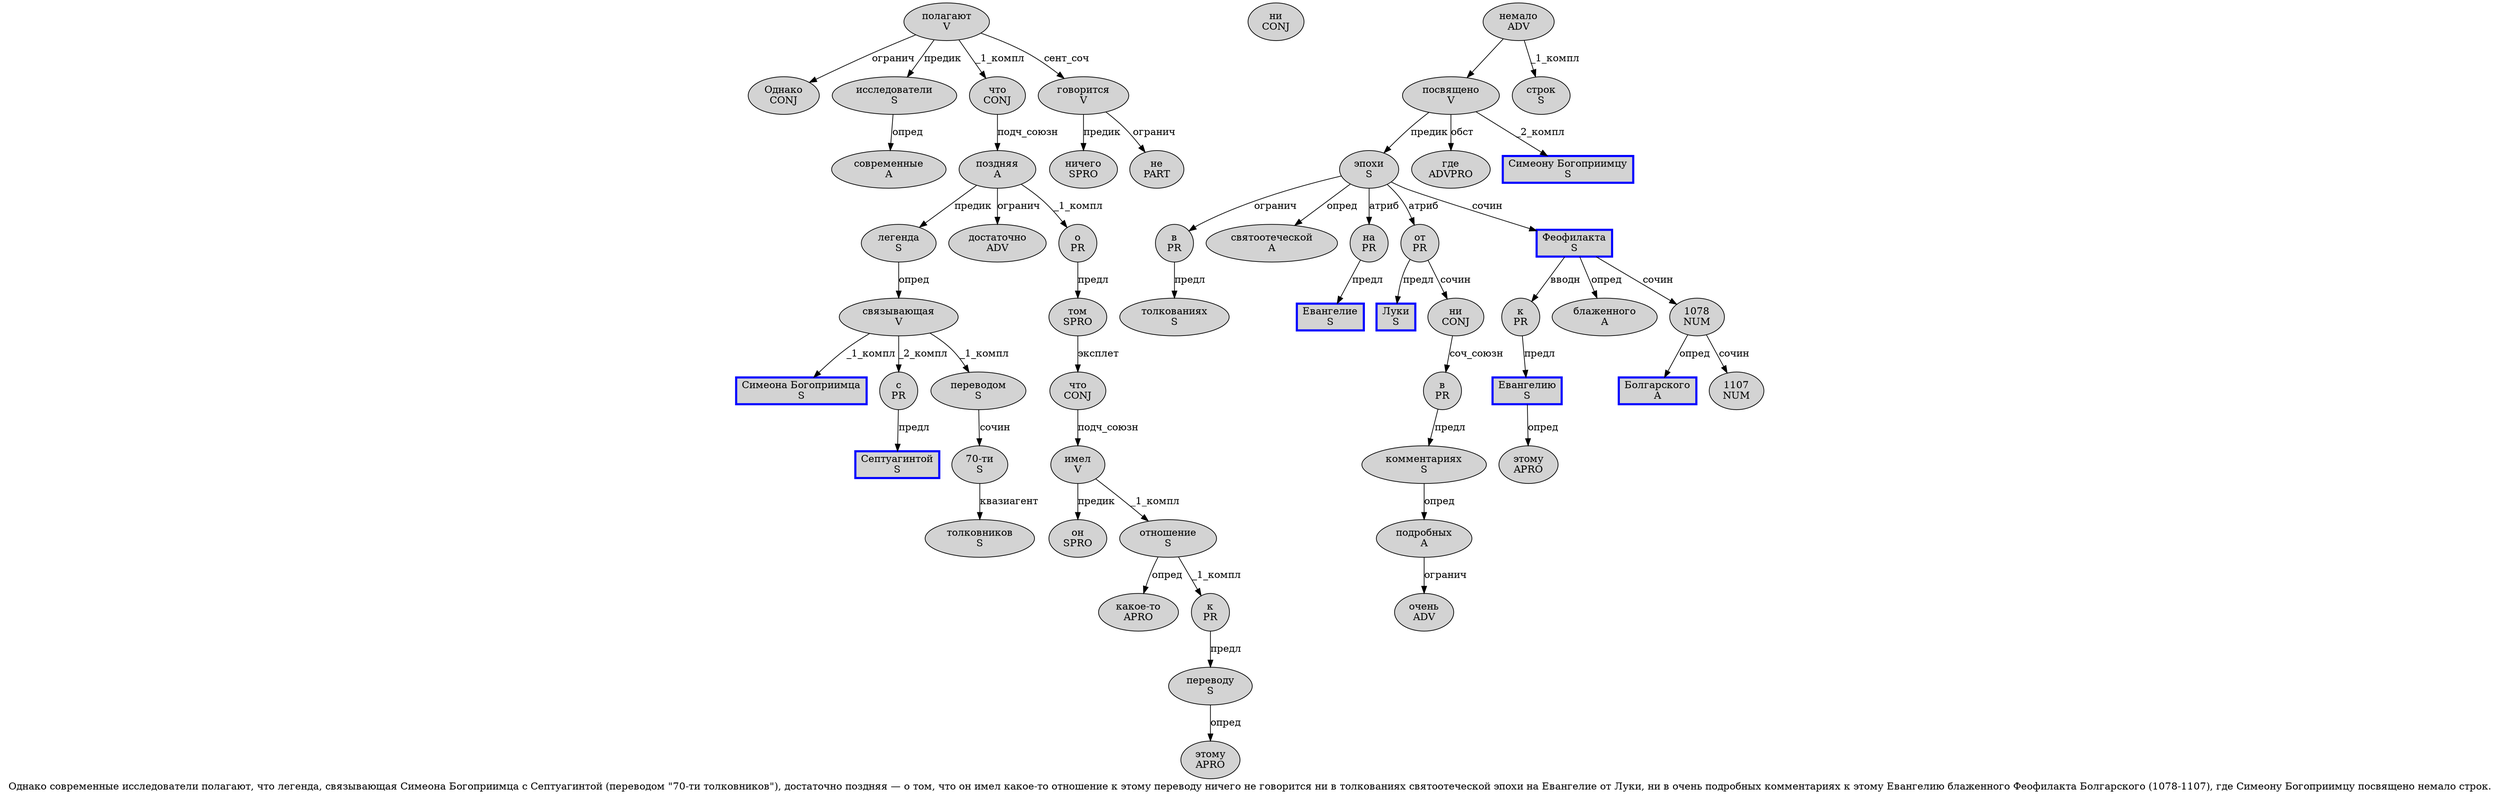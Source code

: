 digraph SENTENCE_540 {
	graph [label="Однако современные исследователи полагают, что легенда, связывающая Симеона Богоприимца с Септуагинтой (переводом \"70-ти толковников\"), достаточно поздняя — о том, что он имел какое-то отношение к этому переводу ничего не говорится ни в толкованиях святоотеческой эпохи на Евангелие от Луки, ни в очень подробных комментариях к этому Евангелию блаженного Феофилакта Болгарского (1078-1107), где Симеону Богоприимцу посвящено немало строк."]
	node [style=filled]
		0 [label="Однако
CONJ" color="" fillcolor=lightgray penwidth=1 shape=ellipse]
		1 [label="современные
A" color="" fillcolor=lightgray penwidth=1 shape=ellipse]
		2 [label="исследователи
S" color="" fillcolor=lightgray penwidth=1 shape=ellipse]
		3 [label="полагают
V" color="" fillcolor=lightgray penwidth=1 shape=ellipse]
		5 [label="что
CONJ" color="" fillcolor=lightgray penwidth=1 shape=ellipse]
		6 [label="легенда
S" color="" fillcolor=lightgray penwidth=1 shape=ellipse]
		8 [label="связывающая
V" color="" fillcolor=lightgray penwidth=1 shape=ellipse]
		9 [label="Симеона Богоприимца
S" color=blue fillcolor=lightgray penwidth=3 shape=box]
		10 [label="с
PR" color="" fillcolor=lightgray penwidth=1 shape=ellipse]
		11 [label="Септуагинтой
S" color=blue fillcolor=lightgray penwidth=3 shape=box]
		13 [label="переводом
S" color="" fillcolor=lightgray penwidth=1 shape=ellipse]
		15 [label="70-ти
S" color="" fillcolor=lightgray penwidth=1 shape=ellipse]
		16 [label="толковников
S" color="" fillcolor=lightgray penwidth=1 shape=ellipse]
		20 [label="достаточно
ADV" color="" fillcolor=lightgray penwidth=1 shape=ellipse]
		21 [label="поздняя
A" color="" fillcolor=lightgray penwidth=1 shape=ellipse]
		23 [label="о
PR" color="" fillcolor=lightgray penwidth=1 shape=ellipse]
		24 [label="том
SPRO" color="" fillcolor=lightgray penwidth=1 shape=ellipse]
		26 [label="что
CONJ" color="" fillcolor=lightgray penwidth=1 shape=ellipse]
		27 [label="он
SPRO" color="" fillcolor=lightgray penwidth=1 shape=ellipse]
		28 [label="имел
V" color="" fillcolor=lightgray penwidth=1 shape=ellipse]
		29 [label="какое-то
APRO" color="" fillcolor=lightgray penwidth=1 shape=ellipse]
		30 [label="отношение
S" color="" fillcolor=lightgray penwidth=1 shape=ellipse]
		31 [label="к
PR" color="" fillcolor=lightgray penwidth=1 shape=ellipse]
		32 [label="этому
APRO" color="" fillcolor=lightgray penwidth=1 shape=ellipse]
		33 [label="переводу
S" color="" fillcolor=lightgray penwidth=1 shape=ellipse]
		34 [label="ничего
SPRO" color="" fillcolor=lightgray penwidth=1 shape=ellipse]
		35 [label="не
PART" color="" fillcolor=lightgray penwidth=1 shape=ellipse]
		36 [label="говорится
V" color="" fillcolor=lightgray penwidth=1 shape=ellipse]
		37 [label="ни
CONJ" color="" fillcolor=lightgray penwidth=1 shape=ellipse]
		38 [label="в
PR" color="" fillcolor=lightgray penwidth=1 shape=ellipse]
		39 [label="толкованиях
S" color="" fillcolor=lightgray penwidth=1 shape=ellipse]
		40 [label="святоотеческой
A" color="" fillcolor=lightgray penwidth=1 shape=ellipse]
		41 [label="эпохи
S" color="" fillcolor=lightgray penwidth=1 shape=ellipse]
		42 [label="на
PR" color="" fillcolor=lightgray penwidth=1 shape=ellipse]
		43 [label="Евангелие
S" color=blue fillcolor=lightgray penwidth=3 shape=box]
		44 [label="от
PR" color="" fillcolor=lightgray penwidth=1 shape=ellipse]
		45 [label="Луки
S" color=blue fillcolor=lightgray penwidth=3 shape=box]
		47 [label="ни
CONJ" color="" fillcolor=lightgray penwidth=1 shape=ellipse]
		48 [label="в
PR" color="" fillcolor=lightgray penwidth=1 shape=ellipse]
		49 [label="очень
ADV" color="" fillcolor=lightgray penwidth=1 shape=ellipse]
		50 [label="подробных
A" color="" fillcolor=lightgray penwidth=1 shape=ellipse]
		51 [label="комментариях
S" color="" fillcolor=lightgray penwidth=1 shape=ellipse]
		52 [label="к
PR" color="" fillcolor=lightgray penwidth=1 shape=ellipse]
		53 [label="этому
APRO" color="" fillcolor=lightgray penwidth=1 shape=ellipse]
		54 [label="Евангелию
S" color=blue fillcolor=lightgray penwidth=3 shape=box]
		55 [label="блаженного
A" color="" fillcolor=lightgray penwidth=1 shape=ellipse]
		56 [label="Феофилакта
S" color=blue fillcolor=lightgray penwidth=3 shape=box]
		57 [label="Болгарского
A" color=blue fillcolor=lightgray penwidth=3 shape=box]
		59 [label="1078
NUM" color="" fillcolor=lightgray penwidth=1 shape=ellipse]
		61 [label="1107
NUM" color="" fillcolor=lightgray penwidth=1 shape=ellipse]
		64 [label="где
ADVPRO" color="" fillcolor=lightgray penwidth=1 shape=ellipse]
		65 [label="Симеону Богоприимцу
S" color=blue fillcolor=lightgray penwidth=3 shape=box]
		66 [label="посвящено
V" color="" fillcolor=lightgray penwidth=1 shape=ellipse]
		67 [label="немало
ADV" color="" fillcolor=lightgray penwidth=1 shape=ellipse]
		68 [label="строк
S" color="" fillcolor=lightgray penwidth=1 shape=ellipse]
			30 -> 29 [label="опред"]
			30 -> 31 [label="_1_компл"]
			21 -> 6 [label="предик"]
			21 -> 20 [label="огранич"]
			21 -> 23 [label="_1_компл"]
			36 -> 34 [label="предик"]
			36 -> 35 [label="огранич"]
			26 -> 28 [label="подч_союзн"]
			41 -> 38 [label="огранич"]
			41 -> 40 [label="опред"]
			41 -> 42 [label="атриб"]
			41 -> 44 [label="атриб"]
			41 -> 56 [label="сочин"]
			24 -> 26 [label="эксплет"]
			33 -> 32 [label="опред"]
			66 -> 41 [label="предик"]
			66 -> 64 [label="обст"]
			66 -> 65 [label="_2_компл"]
			28 -> 27 [label="предик"]
			28 -> 30 [label="_1_компл"]
			5 -> 21 [label="подч_союзн"]
			59 -> 57 [label="опред"]
			59 -> 61 [label="сочин"]
			42 -> 43 [label="предл"]
			23 -> 24 [label="предл"]
			52 -> 54 [label="предл"]
			10 -> 11 [label="предл"]
			51 -> 50 [label="опред"]
			67 -> 66
			67 -> 68 [label="_1_компл"]
			47 -> 48 [label="соч_союзн"]
			54 -> 53 [label="опред"]
			50 -> 49 [label="огранич"]
			31 -> 33 [label="предл"]
			48 -> 51 [label="предл"]
			56 -> 52 [label="вводн"]
			56 -> 55 [label="опред"]
			56 -> 59 [label="сочин"]
			3 -> 0 [label="огранич"]
			3 -> 2 [label="предик"]
			3 -> 5 [label="_1_компл"]
			3 -> 36 [label="сент_соч"]
			44 -> 45 [label="предл"]
			44 -> 47 [label="сочин"]
			2 -> 1 [label="опред"]
			13 -> 15 [label="сочин"]
			38 -> 39 [label="предл"]
			15 -> 16 [label="квазиагент"]
			6 -> 8 [label="опред"]
			8 -> 9 [label="_1_компл"]
			8 -> 10 [label="_2_компл"]
			8 -> 13 [label="_1_компл"]
}